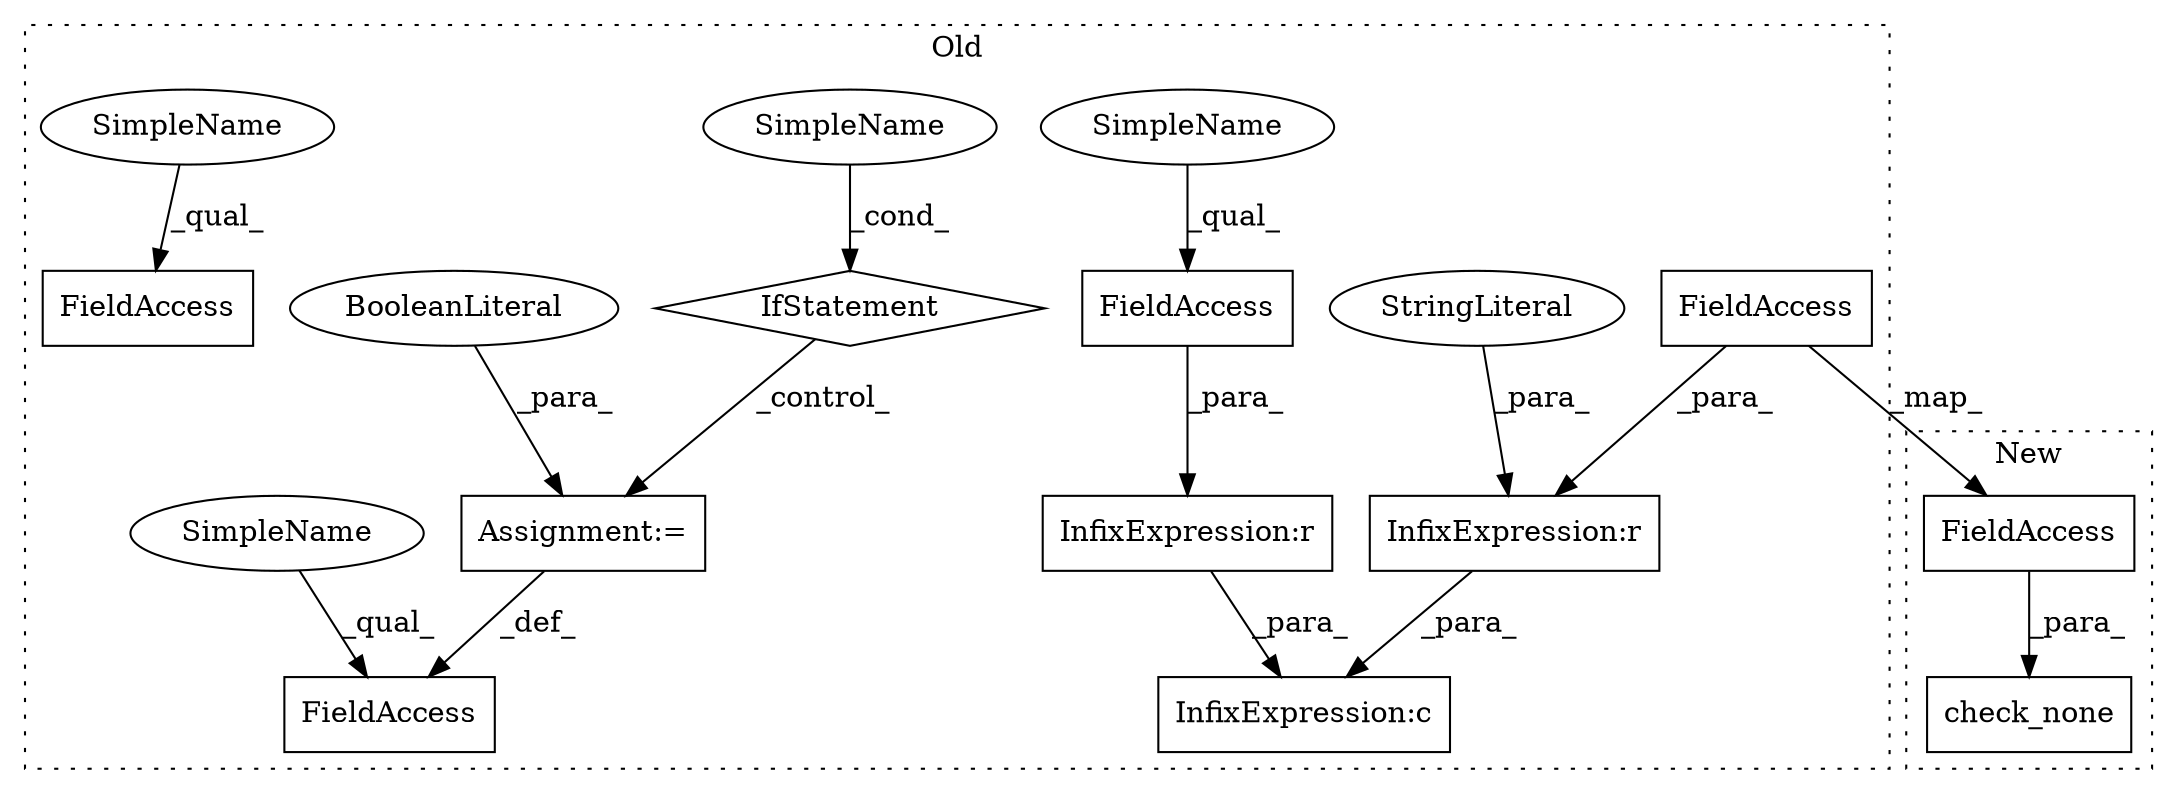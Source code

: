 digraph G {
subgraph cluster0 {
1 [label="IfStatement" a="25" s="1393,1418" l="4,2" shape="diamond"];
3 [label="SimpleName" a="42" s="" l="" shape="ellipse"];
4 [label="Assignment:=" a="7" s="1505" l="1" shape="box"];
5 [label="FieldAccess" a="22" s="1496" l="9" shape="box"];
6 [label="BooleanLiteral" a="9" s="1506" l="5" shape="ellipse"];
7 [label="FieldAccess" a="22" s="1885" l="17" shape="box"];
8 [label="InfixExpression:r" a="27" s="1902" l="4" shape="box"];
9 [label="InfixExpression:c" a="27" s="1880" l="4" shape="box"];
10 [label="InfixExpression:r" a="27" s="1869" l="4" shape="box"];
11 [label="StringLiteral" a="45" s="1873" l="6" shape="ellipse"];
12 [label="FieldAccess" a="22" s="1665" l="18" shape="box"];
14 [label="FieldAccess" a="22" s="1852" l="17" shape="box"];
15 [label="SimpleName" a="42" s="1885" l="4" shape="ellipse"];
16 [label="SimpleName" a="42" s="1496" l="4" shape="ellipse"];
17 [label="SimpleName" a="42" s="1665" l="4" shape="ellipse"];
label = "Old";
style="dotted";
}
subgraph cluster1 {
2 [label="check_none" a="32" s="1558,1586" l="11,1" shape="box"];
13 [label="FieldAccess" a="22" s="1569" l="17" shape="box"];
label = "New";
style="dotted";
}
1 -> 4 [label="_control_"];
3 -> 1 [label="_cond_"];
4 -> 5 [label="_def_"];
6 -> 4 [label="_para_"];
7 -> 8 [label="_para_"];
8 -> 9 [label="_para_"];
10 -> 9 [label="_para_"];
11 -> 10 [label="_para_"];
13 -> 2 [label="_para_"];
14 -> 13 [label="_map_"];
14 -> 10 [label="_para_"];
15 -> 7 [label="_qual_"];
16 -> 5 [label="_qual_"];
17 -> 12 [label="_qual_"];
}